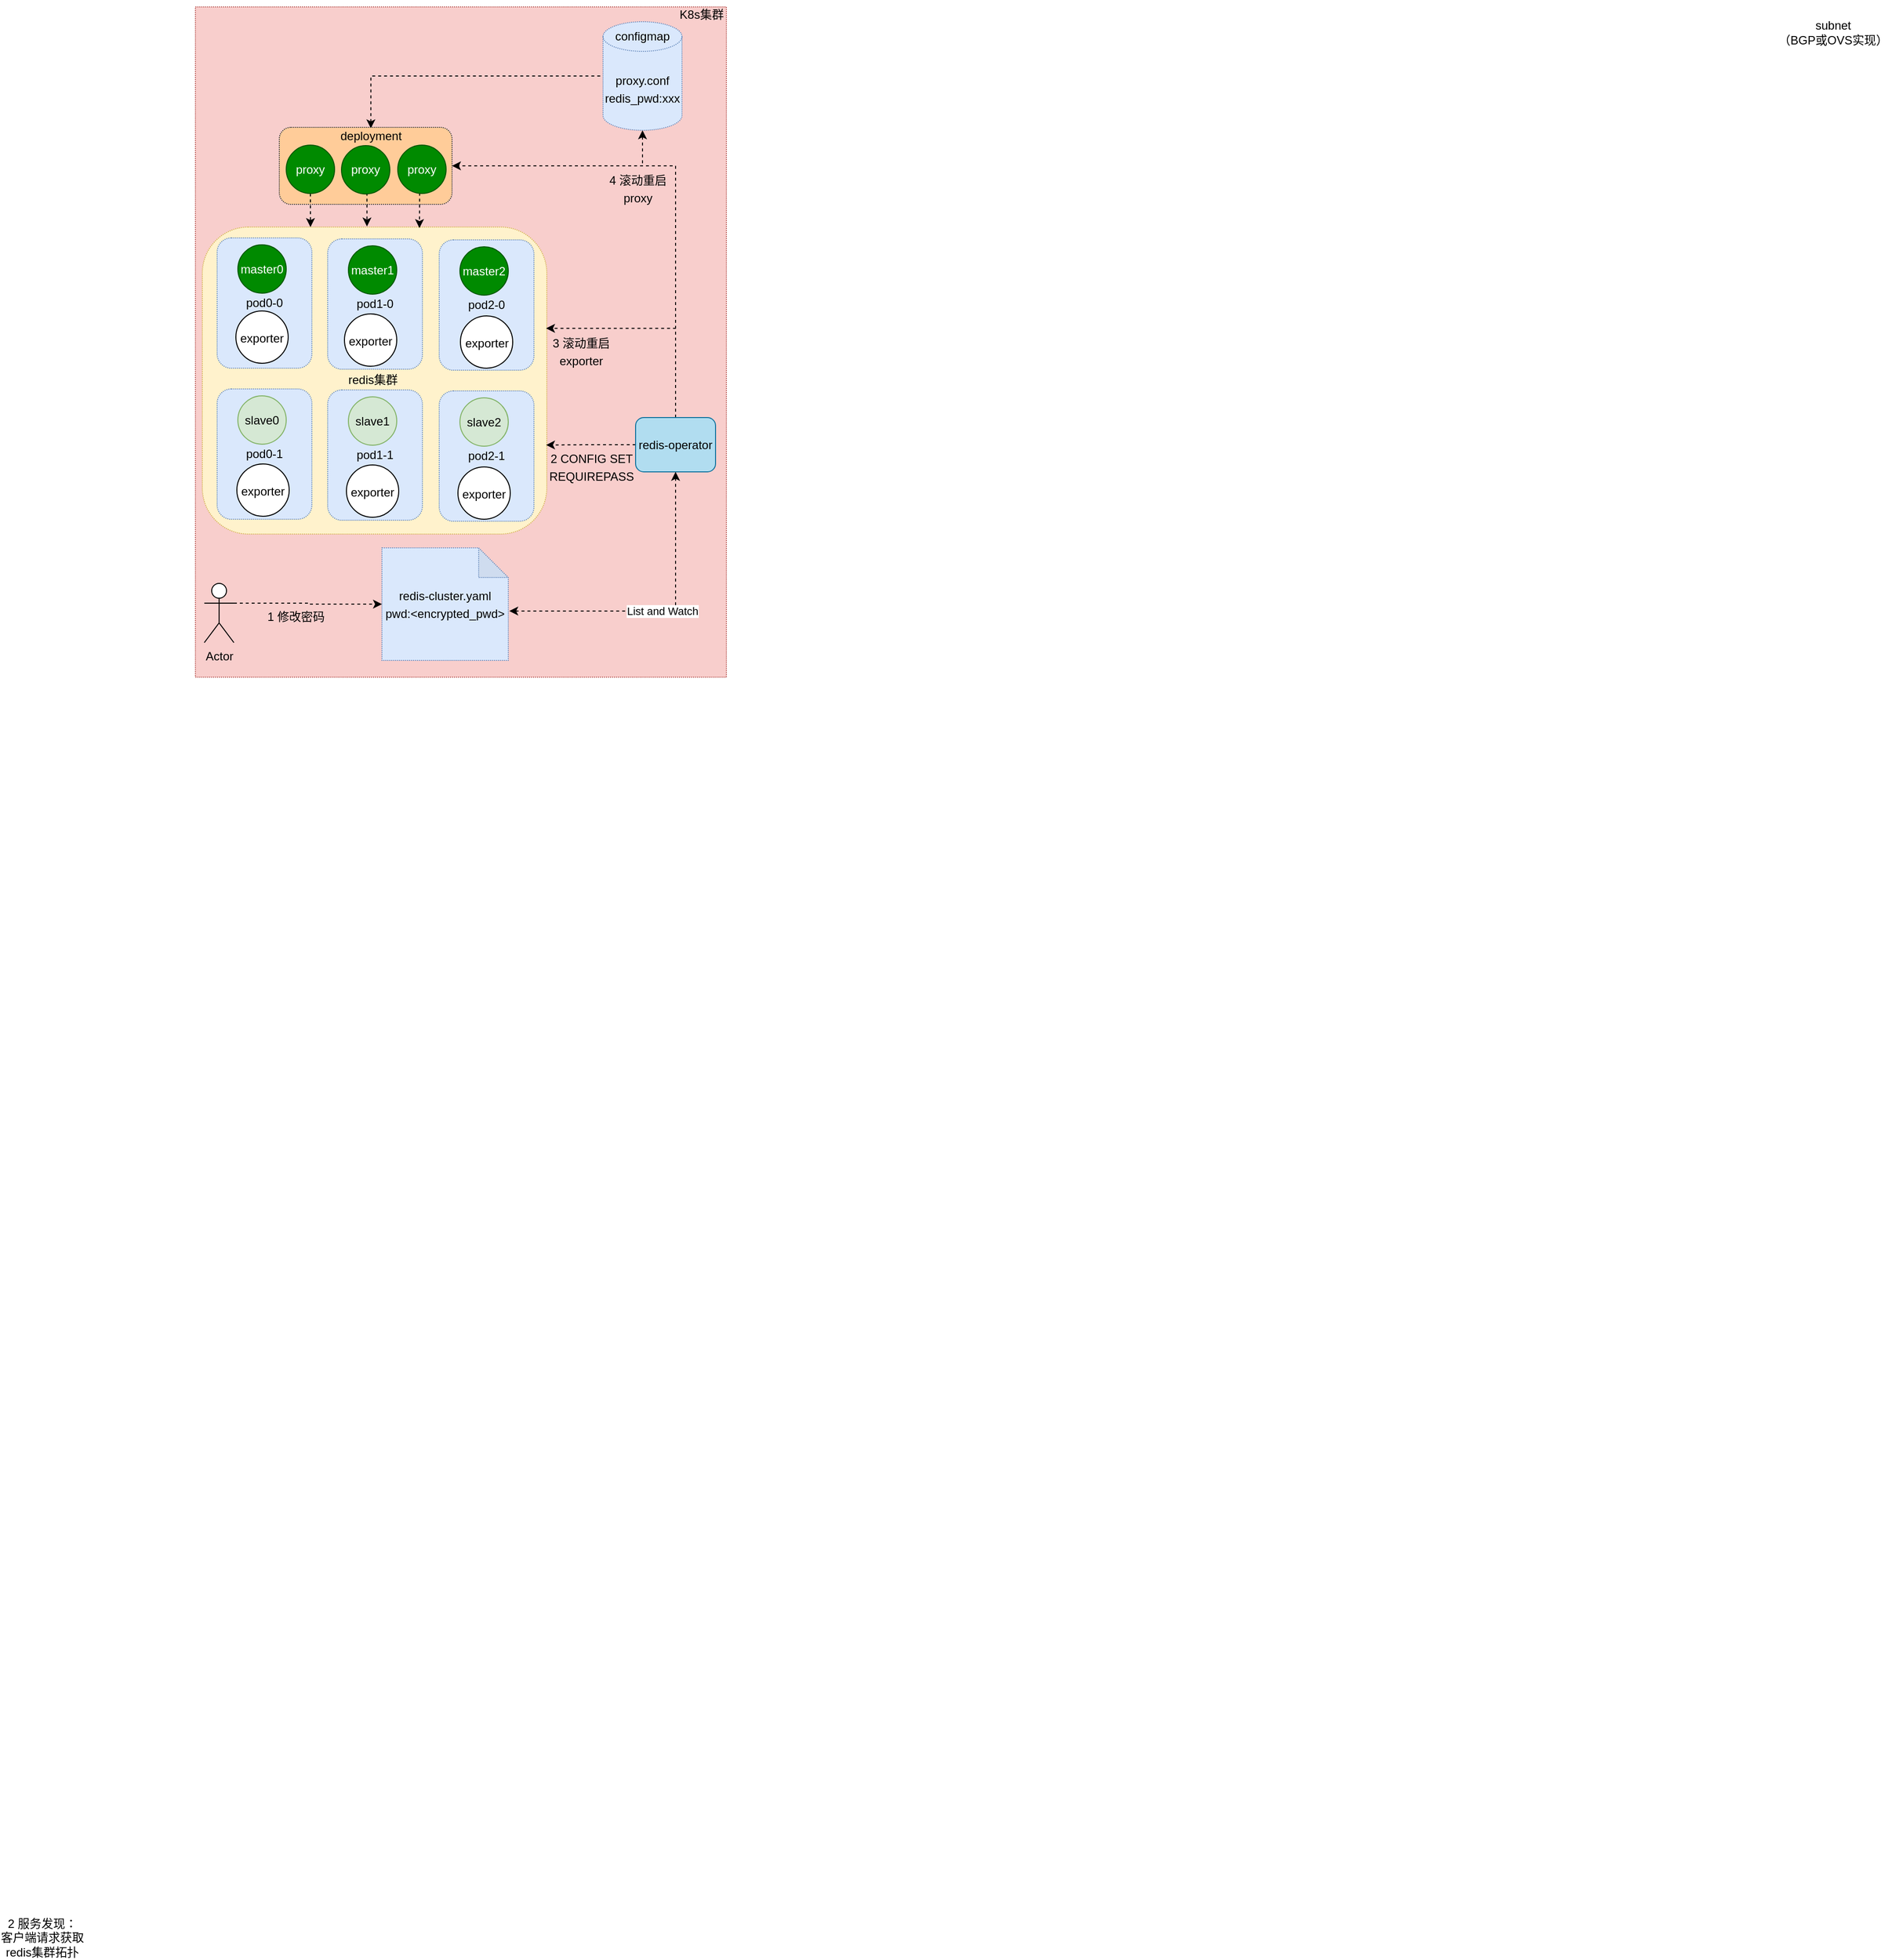 <mxfile version="21.6.2" type="github">
  <diagram id="rYdwiMb5jvszhZctyrXV" name="第 1 页">
    <mxGraphModel dx="793" dy="710" grid="0" gridSize="10" guides="1" tooltips="1" connect="1" arrows="1" fold="1" page="0" pageScale="1" pageWidth="1920" pageHeight="1200" math="0" shadow="0">
      <root>
        <mxCell id="0" />
        <mxCell id="1" parent="0" />
        <mxCell id="fc0Et_haitifpb5bSG0c-15" value="" style="rounded=0;whiteSpace=wrap;html=1;fillColor=#f8cecc;dashed=1;dashPattern=1 1;strokeColor=#b85450;" parent="1" vertex="1">
          <mxGeometry x="658" y="187" width="538" height="679" as="geometry" />
        </mxCell>
        <mxCell id="UUUI14ZKRIE0cY6bywck-4" style="edgeStyle=orthogonalEdgeStyle;rounded=0;orthogonalLoop=1;jettySize=auto;html=1;exitX=0.5;exitY=0;exitDx=0;exitDy=0;entryX=0;entryY=0.5;entryDx=0;entryDy=0;entryPerimeter=0;dashed=1;startArrow=classic;startFill=1;endArrow=none;endFill=0;" parent="1" source="CZOD9MttlhJFFi8Qf4Fr-37" target="UUUI14ZKRIE0cY6bywck-2" edge="1">
          <mxGeometry relative="1" as="geometry" />
        </mxCell>
        <mxCell id="CZOD9MttlhJFFi8Qf4Fr-35" value="" style="rounded=1;whiteSpace=wrap;html=1;dashed=1;dashPattern=1 1;fillColor=#ffcc99;strokeColor=#36393d;" parent="1" vertex="1">
          <mxGeometry x="743" y="309" width="175" height="78" as="geometry" />
        </mxCell>
        <mxCell id="fc0Et_haitifpb5bSG0c-1" value="" style="rounded=1;whiteSpace=wrap;html=1;dashed=1;dashPattern=1 1;fillColor=#fff2cc;strokeColor=#d6b656;" parent="1" vertex="1">
          <mxGeometry x="665" y="410" width="349" height="311" as="geometry" />
        </mxCell>
        <mxCell id="CZOD9MttlhJFFi8Qf4Fr-2" value="pod0-0" style="rounded=1;whiteSpace=wrap;html=1;fillColor=#dae8fc;dashed=1;dashPattern=1 1;strokeColor=#6c8ebf;" parent="1" vertex="1">
          <mxGeometry x="680" y="421" width="96" height="132" as="geometry" />
        </mxCell>
        <mxCell id="fc0Et_haitifpb5bSG0c-2" value="master0" style="ellipse;whiteSpace=wrap;html=1;aspect=fixed;fillColor=#008a00;fontColor=#ffffff;strokeColor=#005700;" parent="1" vertex="1">
          <mxGeometry x="701" y="428" width="49" height="49" as="geometry" />
        </mxCell>
        <mxCell id="fc0Et_haitifpb5bSG0c-16" value="K8s集群" style="text;html=1;strokeColor=none;fillColor=none;align=center;verticalAlign=middle;whiteSpace=wrap;rounded=0;dashed=1;" parent="1" vertex="1">
          <mxGeometry x="1141" y="180" width="60" height="30" as="geometry" />
        </mxCell>
        <mxCell id="fc0Et_haitifpb5bSG0c-70" value="2 服务发现：&lt;br&gt;客户端请求获取redis集群拓扑" style="text;html=1;strokeColor=none;fillColor=none;align=center;verticalAlign=middle;whiteSpace=wrap;rounded=0;" parent="1" vertex="1">
          <mxGeometry x="460" y="2123" width="86" height="40" as="geometry" />
        </mxCell>
        <mxCell id="k7kp1MV-_mNu26BSV135-75" value="subnet&lt;br&gt;（BGP或OVS实现）" style="text;html=1;strokeColor=none;fillColor=none;align=center;verticalAlign=middle;whiteSpace=wrap;rounded=0;dashed=1;dashPattern=1 1;" parent="1" vertex="1">
          <mxGeometry x="2259" y="198" width="117" height="30" as="geometry" />
        </mxCell>
        <mxCell id="k7kp1MV-_mNu26BSV135-80" value="redis集群" style="text;html=1;strokeColor=none;fillColor=none;align=center;verticalAlign=middle;whiteSpace=wrap;rounded=0;dashed=1;dashPattern=1 1;" parent="1" vertex="1">
          <mxGeometry x="800.75" y="551" width="74.25" height="27" as="geometry" />
        </mxCell>
        <mxCell id="CZOD9MttlhJFFi8Qf4Fr-42" style="edgeStyle=orthogonalEdgeStyle;rounded=0;orthogonalLoop=1;jettySize=auto;html=1;exitX=1;exitY=0.333;exitDx=0;exitDy=0;exitPerimeter=0;entryX=0;entryY=0.5;entryDx=0;entryDy=0;entryPerimeter=0;dashed=1;" parent="1" source="YecgM4xgUUCfINCVM_Nl-14" target="CZOD9MttlhJFFi8Qf4Fr-21" edge="1">
          <mxGeometry relative="1" as="geometry" />
        </mxCell>
        <mxCell id="YecgM4xgUUCfINCVM_Nl-14" value="Actor" style="shape=umlActor;verticalLabelPosition=bottom;verticalAlign=top;html=1;outlineConnect=0;" parent="1" vertex="1">
          <mxGeometry x="667" y="771" width="30" height="60" as="geometry" />
        </mxCell>
        <mxCell id="YecgM4xgUUCfINCVM_Nl-19" value="&lt;p style=&quot;line-height: 150%;&quot;&gt;1 修改密码&lt;/p&gt;" style="text;html=1;strokeColor=none;fillColor=none;align=center;verticalAlign=middle;whiteSpace=wrap;rounded=0;" parent="1" vertex="1">
          <mxGeometry x="710" y="794" width="99.5" height="20" as="geometry" />
        </mxCell>
        <mxCell id="CZOD9MttlhJFFi8Qf4Fr-27" style="edgeStyle=orthogonalEdgeStyle;rounded=0;orthogonalLoop=1;jettySize=auto;html=1;exitX=0;exitY=0.5;exitDx=0;exitDy=0;entryX=0.998;entryY=0.71;entryDx=0;entryDy=0;entryPerimeter=0;dashed=1;" parent="1" source="YecgM4xgUUCfINCVM_Nl-21" target="fc0Et_haitifpb5bSG0c-1" edge="1">
          <mxGeometry relative="1" as="geometry" />
        </mxCell>
        <mxCell id="CZOD9MttlhJFFi8Qf4Fr-28" style="edgeStyle=orthogonalEdgeStyle;rounded=0;orthogonalLoop=1;jettySize=auto;html=1;exitX=0.5;exitY=0;exitDx=0;exitDy=0;entryX=0.998;entryY=0.33;entryDx=0;entryDy=0;entryPerimeter=0;dashed=1;" parent="1" source="YecgM4xgUUCfINCVM_Nl-21" target="fc0Et_haitifpb5bSG0c-1" edge="1">
          <mxGeometry relative="1" as="geometry" />
        </mxCell>
        <mxCell id="CZOD9MttlhJFFi8Qf4Fr-41" style="edgeStyle=orthogonalEdgeStyle;rounded=0;orthogonalLoop=1;jettySize=auto;html=1;exitX=0.5;exitY=0;exitDx=0;exitDy=0;entryX=1;entryY=0.5;entryDx=0;entryDy=0;dashed=1;" parent="1" source="YecgM4xgUUCfINCVM_Nl-21" target="CZOD9MttlhJFFi8Qf4Fr-35" edge="1">
          <mxGeometry relative="1" as="geometry" />
        </mxCell>
        <mxCell id="YecgM4xgUUCfINCVM_Nl-21" value="redis-operator" style="rounded=1;whiteSpace=wrap;html=1;fillColor=#b1ddf0;strokeColor=#10739e;" parent="1" vertex="1">
          <mxGeometry x="1104" y="603" width="81" height="55" as="geometry" />
        </mxCell>
        <mxCell id="YecgM4xgUUCfINCVM_Nl-28" style="edgeStyle=orthogonalEdgeStyle;rounded=0;orthogonalLoop=1;jettySize=auto;html=1;exitX=0.5;exitY=1;exitDx=0;exitDy=0;dashed=1;" parent="1" edge="1">
          <mxGeometry relative="1" as="geometry">
            <mxPoint x="785.5" y="816" as="sourcePoint" />
            <mxPoint x="785.5" y="816" as="targetPoint" />
          </mxGeometry>
        </mxCell>
        <mxCell id="CZOD9MttlhJFFi8Qf4Fr-1" value="&lt;p style=&quot;line-height: 150%;&quot;&gt;exporter&lt;/p&gt;" style="ellipse;whiteSpace=wrap;html=1;aspect=fixed;" parent="1" vertex="1">
          <mxGeometry x="699" y="495" width="53" height="53" as="geometry" />
        </mxCell>
        <mxCell id="CZOD9MttlhJFFi8Qf4Fr-6" value="pod0-1" style="rounded=1;whiteSpace=wrap;html=1;fillColor=#dae8fc;dashed=1;dashPattern=1 1;strokeColor=#6c8ebf;" parent="1" vertex="1">
          <mxGeometry x="680" y="574" width="96" height="132" as="geometry" />
        </mxCell>
        <mxCell id="CZOD9MttlhJFFi8Qf4Fr-7" value="slave0" style="ellipse;whiteSpace=wrap;html=1;aspect=fixed;fillColor=#d5e8d4;strokeColor=#82b366;" parent="1" vertex="1">
          <mxGeometry x="701" y="581" width="49" height="49" as="geometry" />
        </mxCell>
        <mxCell id="CZOD9MttlhJFFi8Qf4Fr-8" value="&lt;p style=&quot;line-height: 150%;&quot;&gt;exporter&lt;br&gt;&lt;/p&gt;" style="ellipse;whiteSpace=wrap;html=1;aspect=fixed;" parent="1" vertex="1">
          <mxGeometry x="700" y="650" width="53" height="53" as="geometry" />
        </mxCell>
        <mxCell id="CZOD9MttlhJFFi8Qf4Fr-9" value="pod1-0" style="rounded=1;whiteSpace=wrap;html=1;fillColor=#dae8fc;dashed=1;dashPattern=1 1;strokeColor=#6c8ebf;" parent="1" vertex="1">
          <mxGeometry x="792" y="422" width="96" height="132" as="geometry" />
        </mxCell>
        <mxCell id="CZOD9MttlhJFFi8Qf4Fr-10" value="master1" style="ellipse;whiteSpace=wrap;html=1;aspect=fixed;fillColor=#008a00;fontColor=#ffffff;strokeColor=#005700;" parent="1" vertex="1">
          <mxGeometry x="813" y="429" width="49" height="49" as="geometry" />
        </mxCell>
        <mxCell id="CZOD9MttlhJFFi8Qf4Fr-11" value="&lt;p style=&quot;line-height: 150%;&quot;&gt;exporter&lt;br&gt;&lt;/p&gt;" style="ellipse;whiteSpace=wrap;html=1;aspect=fixed;" parent="1" vertex="1">
          <mxGeometry x="809" y="498" width="53" height="53" as="geometry" />
        </mxCell>
        <mxCell id="CZOD9MttlhJFFi8Qf4Fr-12" value="pod1-1" style="rounded=1;whiteSpace=wrap;html=1;fillColor=#dae8fc;dashed=1;dashPattern=1 1;strokeColor=#6c8ebf;" parent="1" vertex="1">
          <mxGeometry x="792" y="575" width="96" height="132" as="geometry" />
        </mxCell>
        <mxCell id="CZOD9MttlhJFFi8Qf4Fr-13" value="slave1" style="ellipse;whiteSpace=wrap;html=1;aspect=fixed;fillColor=#d5e8d4;strokeColor=#82b366;" parent="1" vertex="1">
          <mxGeometry x="813" y="582" width="49" height="49" as="geometry" />
        </mxCell>
        <mxCell id="CZOD9MttlhJFFi8Qf4Fr-14" value="&lt;p style=&quot;line-height: 150%;&quot;&gt;exporter&lt;br&gt;&lt;/p&gt;" style="ellipse;whiteSpace=wrap;html=1;aspect=fixed;" parent="1" vertex="1">
          <mxGeometry x="811" y="651" width="53" height="53" as="geometry" />
        </mxCell>
        <mxCell id="CZOD9MttlhJFFi8Qf4Fr-15" value="pod2-0" style="rounded=1;whiteSpace=wrap;html=1;fillColor=#dae8fc;dashed=1;dashPattern=1 1;strokeColor=#6c8ebf;" parent="1" vertex="1">
          <mxGeometry x="905" y="423" width="96" height="132" as="geometry" />
        </mxCell>
        <mxCell id="CZOD9MttlhJFFi8Qf4Fr-16" value="master2" style="ellipse;whiteSpace=wrap;html=1;aspect=fixed;fillColor=#008a00;fontColor=#ffffff;strokeColor=#005700;" parent="1" vertex="1">
          <mxGeometry x="926" y="430" width="49" height="49" as="geometry" />
        </mxCell>
        <mxCell id="CZOD9MttlhJFFi8Qf4Fr-17" value="&lt;p style=&quot;line-height: 150%;&quot;&gt;exporter&lt;br&gt;&lt;/p&gt;" style="ellipse;whiteSpace=wrap;html=1;aspect=fixed;" parent="1" vertex="1">
          <mxGeometry x="926.5" y="500" width="53" height="53" as="geometry" />
        </mxCell>
        <mxCell id="CZOD9MttlhJFFi8Qf4Fr-18" value="pod2-1" style="rounded=1;whiteSpace=wrap;html=1;fillColor=#dae8fc;dashed=1;dashPattern=1 1;strokeColor=#6c8ebf;" parent="1" vertex="1">
          <mxGeometry x="905" y="576" width="96" height="132" as="geometry" />
        </mxCell>
        <mxCell id="CZOD9MttlhJFFi8Qf4Fr-19" value="slave2" style="ellipse;whiteSpace=wrap;html=1;aspect=fixed;fillColor=#d5e8d4;strokeColor=#82b366;" parent="1" vertex="1">
          <mxGeometry x="926" y="583" width="49" height="49" as="geometry" />
        </mxCell>
        <mxCell id="CZOD9MttlhJFFi8Qf4Fr-20" value="&lt;p style=&quot;line-height: 150%;&quot;&gt;exporter&lt;br&gt;&lt;/p&gt;" style="ellipse;whiteSpace=wrap;html=1;aspect=fixed;" parent="1" vertex="1">
          <mxGeometry x="924" y="653" width="53" height="53" as="geometry" />
        </mxCell>
        <mxCell id="CZOD9MttlhJFFi8Qf4Fr-46" value="List and Watch" style="edgeStyle=orthogonalEdgeStyle;rounded=0;orthogonalLoop=1;jettySize=auto;html=1;exitX=1.008;exitY=0.561;exitDx=0;exitDy=0;exitPerimeter=0;entryX=0.5;entryY=1;entryDx=0;entryDy=0;startArrow=classic;startFill=1;dashed=1;" parent="1" source="CZOD9MttlhJFFi8Qf4Fr-21" target="YecgM4xgUUCfINCVM_Nl-21" edge="1">
          <mxGeometry relative="1" as="geometry" />
        </mxCell>
        <mxCell id="CZOD9MttlhJFFi8Qf4Fr-21" value="&lt;p style=&quot;line-height: 150%;&quot;&gt;redis-cluster&lt;span style=&quot;background-color: initial;&quot;&gt;.yaml&lt;br&gt;&lt;/span&gt;&lt;span style=&quot;background-color: initial;&quot;&gt;pwd:&amp;lt;encrypted_pwd&amp;gt;&lt;/span&gt;&lt;span style=&quot;background-color: initial;&quot;&gt;&lt;br&gt;&lt;/span&gt;&lt;/p&gt;" style="shape=note;whiteSpace=wrap;html=1;backgroundOutline=1;darkOpacity=0.05;dashed=1;dashPattern=1 1;fillColor=#dae8fc;strokeColor=#6c8ebf;" parent="1" vertex="1">
          <mxGeometry x="847" y="735" width="128" height="114" as="geometry" />
        </mxCell>
        <mxCell id="CZOD9MttlhJFFi8Qf4Fr-24" value="&lt;p style=&quot;line-height: 150%;&quot;&gt;3 滚动重启&lt;span style=&quot;background-color: initial;&quot;&gt;exporter&lt;/span&gt;&lt;/p&gt;" style="text;html=1;strokeColor=none;fillColor=none;align=center;verticalAlign=middle;whiteSpace=wrap;rounded=0;" parent="1" vertex="1">
          <mxGeometry x="1014" y="521" width="70" height="30" as="geometry" />
        </mxCell>
        <mxCell id="CZOD9MttlhJFFi8Qf4Fr-25" value="&lt;p style=&quot;line-height: 150%;&quot;&gt;4 滚动重启proxy&lt;/p&gt;" style="text;html=1;strokeColor=none;fillColor=none;align=center;verticalAlign=middle;whiteSpace=wrap;rounded=0;" parent="1" vertex="1">
          <mxGeometry x="1068" y="352" width="77" height="38" as="geometry" />
        </mxCell>
        <mxCell id="CZOD9MttlhJFFi8Qf4Fr-33" style="edgeStyle=orthogonalEdgeStyle;rounded=0;orthogonalLoop=1;jettySize=auto;html=1;exitX=0.5;exitY=1;exitDx=0;exitDy=0;entryX=0.478;entryY=-0.002;entryDx=0;entryDy=0;entryPerimeter=0;dashed=1;" parent="1" source="CZOD9MttlhJFFi8Qf4Fr-29" target="fc0Et_haitifpb5bSG0c-1" edge="1">
          <mxGeometry relative="1" as="geometry" />
        </mxCell>
        <mxCell id="CZOD9MttlhJFFi8Qf4Fr-29" value="proxy" style="ellipse;whiteSpace=wrap;html=1;aspect=fixed;fillColor=#008a00;fontColor=#ffffff;strokeColor=#005700;" parent="1" vertex="1">
          <mxGeometry x="806" y="327.5" width="49" height="49" as="geometry" />
        </mxCell>
        <mxCell id="CZOD9MttlhJFFi8Qf4Fr-34" style="edgeStyle=orthogonalEdgeStyle;rounded=0;orthogonalLoop=1;jettySize=auto;html=1;exitX=0.453;exitY=0.985;exitDx=0;exitDy=0;dashed=1;exitPerimeter=0;" parent="1" source="CZOD9MttlhJFFi8Qf4Fr-30" edge="1">
          <mxGeometry relative="1" as="geometry">
            <mxPoint x="885" y="411" as="targetPoint" />
            <Array as="points">
              <mxPoint x="885" y="375" />
            </Array>
          </mxGeometry>
        </mxCell>
        <mxCell id="CZOD9MttlhJFFi8Qf4Fr-30" value="proxy" style="ellipse;whiteSpace=wrap;html=1;aspect=fixed;fillColor=#008a00;fontColor=#ffffff;strokeColor=#005700;" parent="1" vertex="1">
          <mxGeometry x="863" y="327" width="49" height="49" as="geometry" />
        </mxCell>
        <mxCell id="CZOD9MttlhJFFi8Qf4Fr-32" style="edgeStyle=orthogonalEdgeStyle;rounded=0;orthogonalLoop=1;jettySize=auto;html=1;exitX=0.5;exitY=1;exitDx=0;exitDy=0;entryX=0.314;entryY=0;entryDx=0;entryDy=0;dashed=1;entryPerimeter=0;" parent="1" source="CZOD9MttlhJFFi8Qf4Fr-31" target="fc0Et_haitifpb5bSG0c-1" edge="1">
          <mxGeometry relative="1" as="geometry" />
        </mxCell>
        <mxCell id="CZOD9MttlhJFFi8Qf4Fr-31" value="proxy" style="ellipse;whiteSpace=wrap;html=1;aspect=fixed;fillColor=#008a00;fontColor=#ffffff;strokeColor=#005700;" parent="1" vertex="1">
          <mxGeometry x="750" y="327" width="49" height="49" as="geometry" />
        </mxCell>
        <mxCell id="CZOD9MttlhJFFi8Qf4Fr-37" value="deployment" style="text;html=1;strokeColor=none;fillColor=none;align=center;verticalAlign=middle;whiteSpace=wrap;rounded=0;dashed=1;dashPattern=1 1;" parent="1" vertex="1">
          <mxGeometry x="803.75" y="310" width="64" height="15" as="geometry" />
        </mxCell>
        <mxCell id="CZOD9MttlhJFFi8Qf4Fr-45" value="&lt;p style=&quot;line-height: 150%;&quot;&gt;2 CONFIG SET REQUIREPASS&lt;/p&gt;" style="text;html=1;strokeColor=none;fillColor=none;align=center;verticalAlign=middle;whiteSpace=wrap;rounded=0;dashed=1;dashPattern=1 1;" parent="1" vertex="1">
          <mxGeometry x="1020.5" y="638" width="77" height="30" as="geometry" />
        </mxCell>
        <mxCell id="5SQXjjF51jTGpoGu6OEJ-2" style="edgeStyle=orthogonalEdgeStyle;rounded=0;orthogonalLoop=1;jettySize=auto;html=1;exitX=0.5;exitY=1;exitDx=0;exitDy=0;exitPerimeter=0;startArrow=classic;startFill=1;endArrow=none;endFill=0;dashed=1;" parent="1" source="UUUI14ZKRIE0cY6bywck-2" edge="1">
          <mxGeometry relative="1" as="geometry">
            <mxPoint x="1111" y="348" as="targetPoint" />
          </mxGeometry>
        </mxCell>
        <mxCell id="UUUI14ZKRIE0cY6bywck-2" value="&lt;p style=&quot;line-height: 150%;&quot;&gt;proxy.conf&lt;br&gt;redis_pwd:xxx&lt;/p&gt;" style="shape=cylinder3;whiteSpace=wrap;html=1;boundedLbl=1;backgroundOutline=1;size=15;dashed=1;dashPattern=1 1;fillColor=#dae8fc;strokeColor=#6c8ebf;" parent="1" vertex="1">
          <mxGeometry x="1071" y="202" width="80" height="110" as="geometry" />
        </mxCell>
        <mxCell id="UUUI14ZKRIE0cY6bywck-3" value="configmap" style="text;html=1;strokeColor=none;fillColor=none;align=center;verticalAlign=middle;whiteSpace=wrap;rounded=0;dashed=1;dashPattern=1 1;" parent="1" vertex="1">
          <mxGeometry x="1081" y="202" width="60" height="30" as="geometry" />
        </mxCell>
      </root>
    </mxGraphModel>
  </diagram>
</mxfile>
